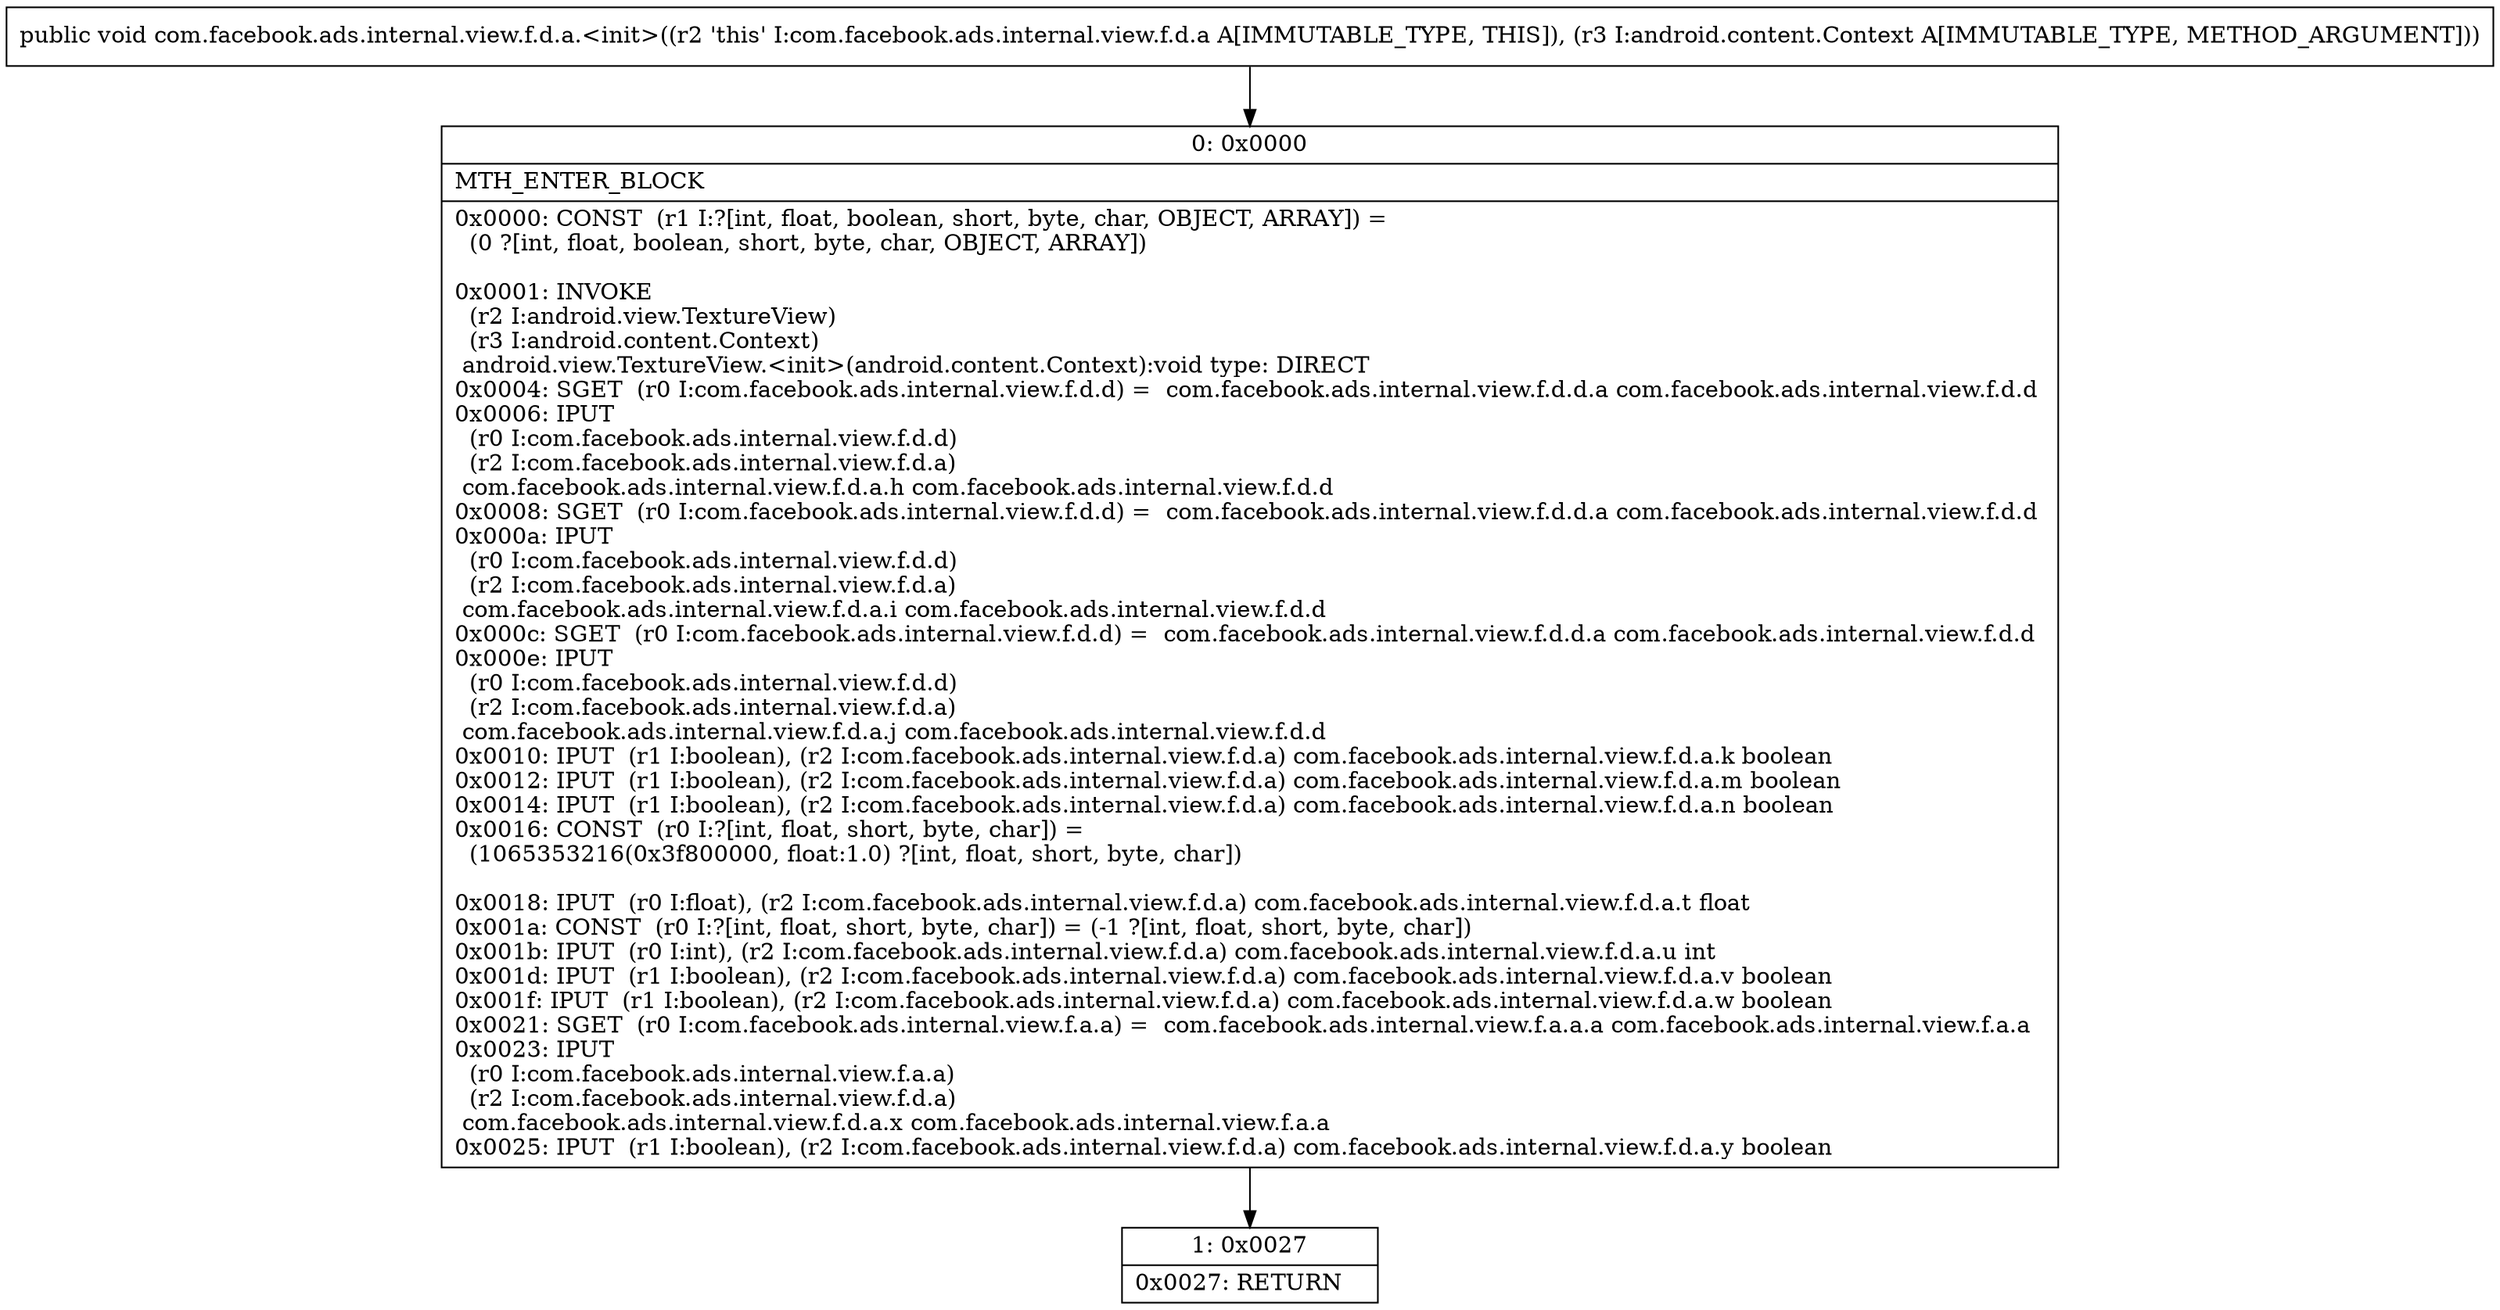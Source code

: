 digraph "CFG forcom.facebook.ads.internal.view.f.d.a.\<init\>(Landroid\/content\/Context;)V" {
Node_0 [shape=record,label="{0\:\ 0x0000|MTH_ENTER_BLOCK\l|0x0000: CONST  (r1 I:?[int, float, boolean, short, byte, char, OBJECT, ARRAY]) = \l  (0 ?[int, float, boolean, short, byte, char, OBJECT, ARRAY])\l \l0x0001: INVOKE  \l  (r2 I:android.view.TextureView)\l  (r3 I:android.content.Context)\l android.view.TextureView.\<init\>(android.content.Context):void type: DIRECT \l0x0004: SGET  (r0 I:com.facebook.ads.internal.view.f.d.d) =  com.facebook.ads.internal.view.f.d.d.a com.facebook.ads.internal.view.f.d.d \l0x0006: IPUT  \l  (r0 I:com.facebook.ads.internal.view.f.d.d)\l  (r2 I:com.facebook.ads.internal.view.f.d.a)\l com.facebook.ads.internal.view.f.d.a.h com.facebook.ads.internal.view.f.d.d \l0x0008: SGET  (r0 I:com.facebook.ads.internal.view.f.d.d) =  com.facebook.ads.internal.view.f.d.d.a com.facebook.ads.internal.view.f.d.d \l0x000a: IPUT  \l  (r0 I:com.facebook.ads.internal.view.f.d.d)\l  (r2 I:com.facebook.ads.internal.view.f.d.a)\l com.facebook.ads.internal.view.f.d.a.i com.facebook.ads.internal.view.f.d.d \l0x000c: SGET  (r0 I:com.facebook.ads.internal.view.f.d.d) =  com.facebook.ads.internal.view.f.d.d.a com.facebook.ads.internal.view.f.d.d \l0x000e: IPUT  \l  (r0 I:com.facebook.ads.internal.view.f.d.d)\l  (r2 I:com.facebook.ads.internal.view.f.d.a)\l com.facebook.ads.internal.view.f.d.a.j com.facebook.ads.internal.view.f.d.d \l0x0010: IPUT  (r1 I:boolean), (r2 I:com.facebook.ads.internal.view.f.d.a) com.facebook.ads.internal.view.f.d.a.k boolean \l0x0012: IPUT  (r1 I:boolean), (r2 I:com.facebook.ads.internal.view.f.d.a) com.facebook.ads.internal.view.f.d.a.m boolean \l0x0014: IPUT  (r1 I:boolean), (r2 I:com.facebook.ads.internal.view.f.d.a) com.facebook.ads.internal.view.f.d.a.n boolean \l0x0016: CONST  (r0 I:?[int, float, short, byte, char]) = \l  (1065353216(0x3f800000, float:1.0) ?[int, float, short, byte, char])\l \l0x0018: IPUT  (r0 I:float), (r2 I:com.facebook.ads.internal.view.f.d.a) com.facebook.ads.internal.view.f.d.a.t float \l0x001a: CONST  (r0 I:?[int, float, short, byte, char]) = (\-1 ?[int, float, short, byte, char]) \l0x001b: IPUT  (r0 I:int), (r2 I:com.facebook.ads.internal.view.f.d.a) com.facebook.ads.internal.view.f.d.a.u int \l0x001d: IPUT  (r1 I:boolean), (r2 I:com.facebook.ads.internal.view.f.d.a) com.facebook.ads.internal.view.f.d.a.v boolean \l0x001f: IPUT  (r1 I:boolean), (r2 I:com.facebook.ads.internal.view.f.d.a) com.facebook.ads.internal.view.f.d.a.w boolean \l0x0021: SGET  (r0 I:com.facebook.ads.internal.view.f.a.a) =  com.facebook.ads.internal.view.f.a.a.a com.facebook.ads.internal.view.f.a.a \l0x0023: IPUT  \l  (r0 I:com.facebook.ads.internal.view.f.a.a)\l  (r2 I:com.facebook.ads.internal.view.f.d.a)\l com.facebook.ads.internal.view.f.d.a.x com.facebook.ads.internal.view.f.a.a \l0x0025: IPUT  (r1 I:boolean), (r2 I:com.facebook.ads.internal.view.f.d.a) com.facebook.ads.internal.view.f.d.a.y boolean \l}"];
Node_1 [shape=record,label="{1\:\ 0x0027|0x0027: RETURN   \l}"];
MethodNode[shape=record,label="{public void com.facebook.ads.internal.view.f.d.a.\<init\>((r2 'this' I:com.facebook.ads.internal.view.f.d.a A[IMMUTABLE_TYPE, THIS]), (r3 I:android.content.Context A[IMMUTABLE_TYPE, METHOD_ARGUMENT])) }"];
MethodNode -> Node_0;
Node_0 -> Node_1;
}


